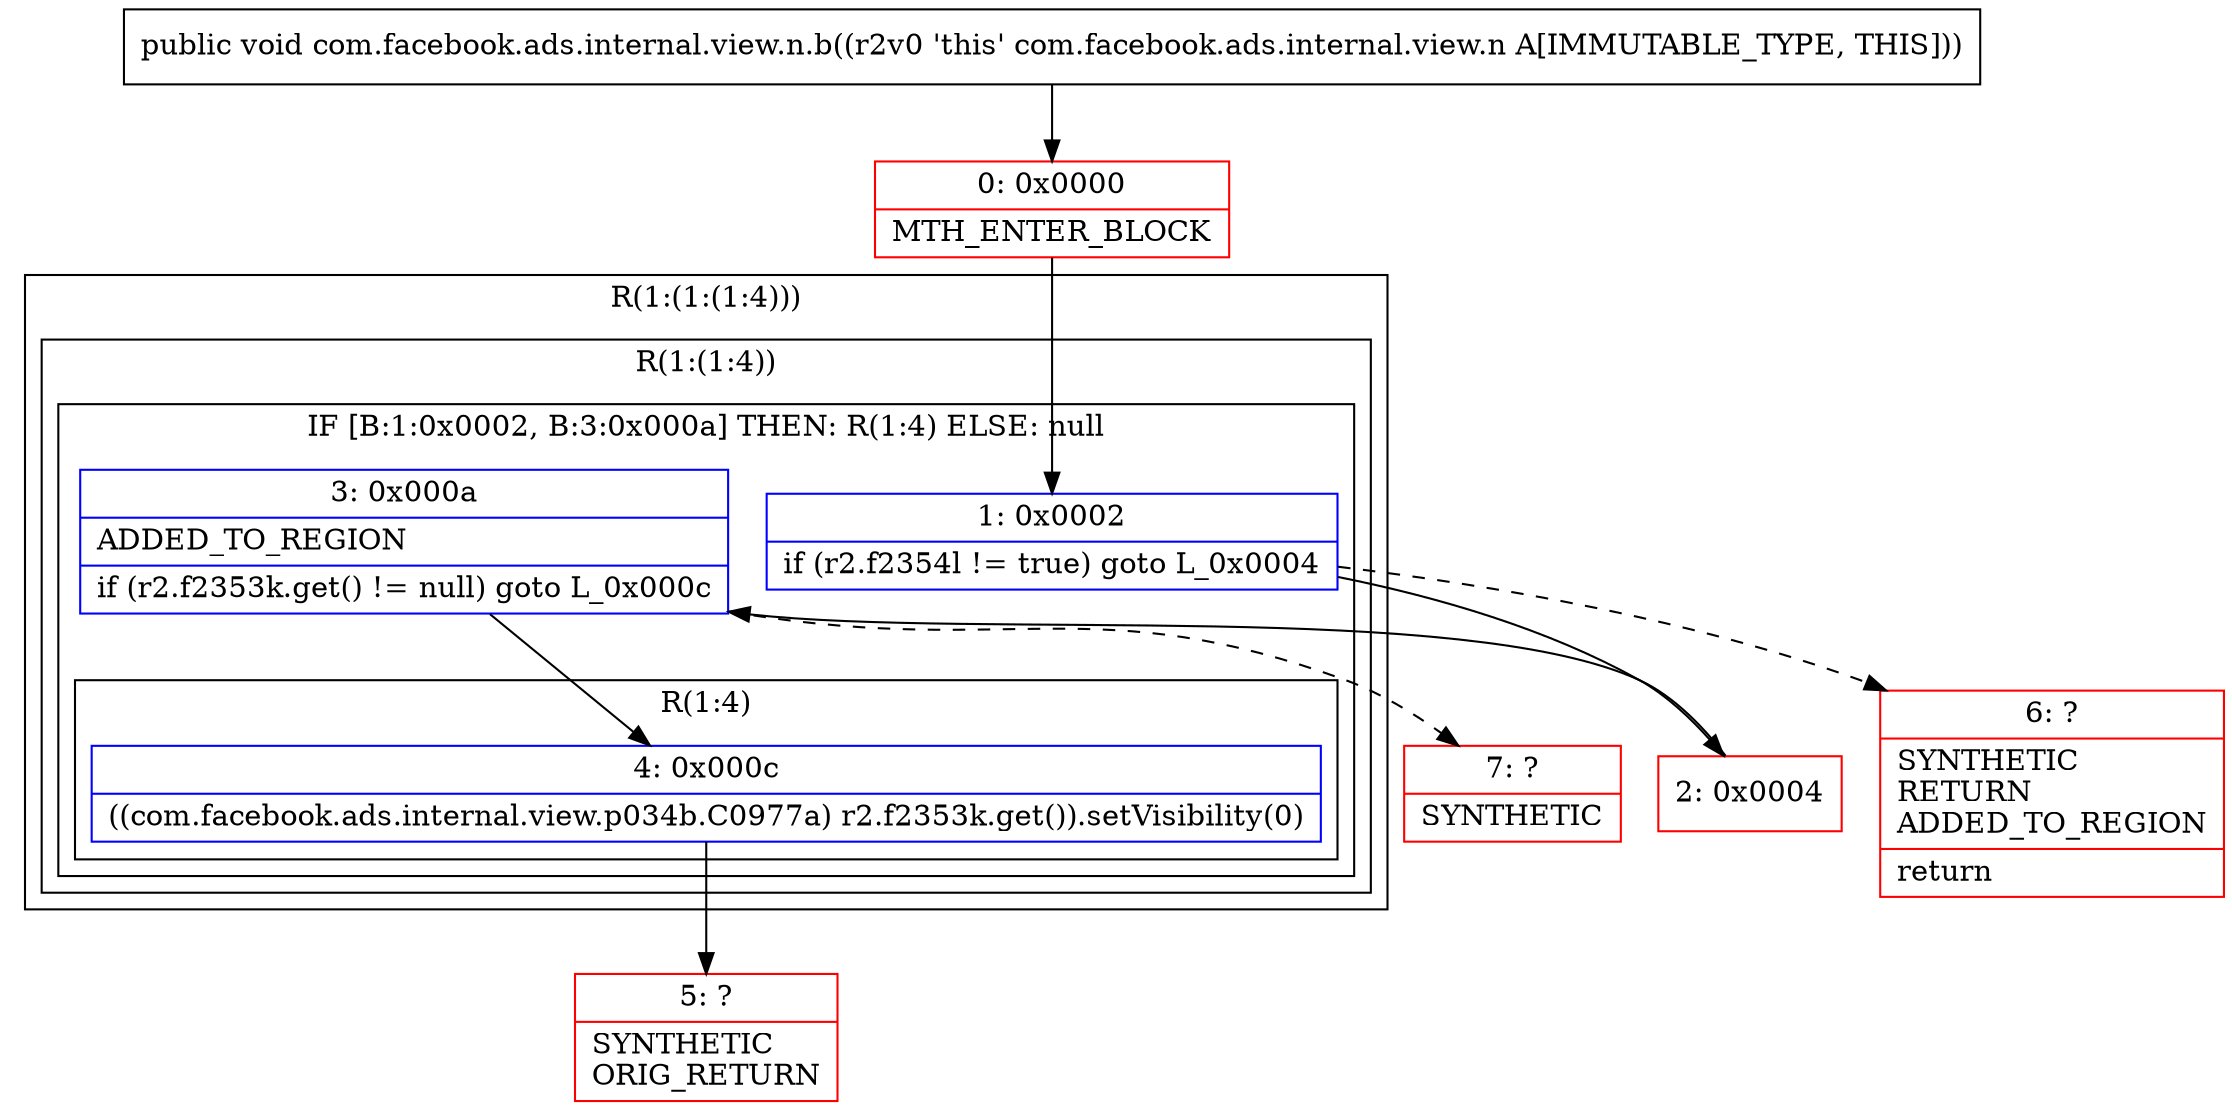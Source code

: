digraph "CFG forcom.facebook.ads.internal.view.n.b()V" {
subgraph cluster_Region_1855884694 {
label = "R(1:(1:(1:4)))";
node [shape=record,color=blue];
subgraph cluster_Region_1315243881 {
label = "R(1:(1:4))";
node [shape=record,color=blue];
subgraph cluster_IfRegion_393762858 {
label = "IF [B:1:0x0002, B:3:0x000a] THEN: R(1:4) ELSE: null";
node [shape=record,color=blue];
Node_1 [shape=record,label="{1\:\ 0x0002|if (r2.f2354l != true) goto L_0x0004\l}"];
Node_3 [shape=record,label="{3\:\ 0x000a|ADDED_TO_REGION\l|if (r2.f2353k.get() != null) goto L_0x000c\l}"];
subgraph cluster_Region_2087782048 {
label = "R(1:4)";
node [shape=record,color=blue];
Node_4 [shape=record,label="{4\:\ 0x000c|((com.facebook.ads.internal.view.p034b.C0977a) r2.f2353k.get()).setVisibility(0)\l}"];
}
}
}
}
Node_0 [shape=record,color=red,label="{0\:\ 0x0000|MTH_ENTER_BLOCK\l}"];
Node_2 [shape=record,color=red,label="{2\:\ 0x0004}"];
Node_5 [shape=record,color=red,label="{5\:\ ?|SYNTHETIC\lORIG_RETURN\l}"];
Node_6 [shape=record,color=red,label="{6\:\ ?|SYNTHETIC\lRETURN\lADDED_TO_REGION\l|return\l}"];
Node_7 [shape=record,color=red,label="{7\:\ ?|SYNTHETIC\l}"];
MethodNode[shape=record,label="{public void com.facebook.ads.internal.view.n.b((r2v0 'this' com.facebook.ads.internal.view.n A[IMMUTABLE_TYPE, THIS])) }"];
MethodNode -> Node_0;
Node_1 -> Node_2;
Node_1 -> Node_6[style=dashed];
Node_3 -> Node_4;
Node_3 -> Node_7[style=dashed];
Node_4 -> Node_5;
Node_0 -> Node_1;
Node_2 -> Node_3;
}

